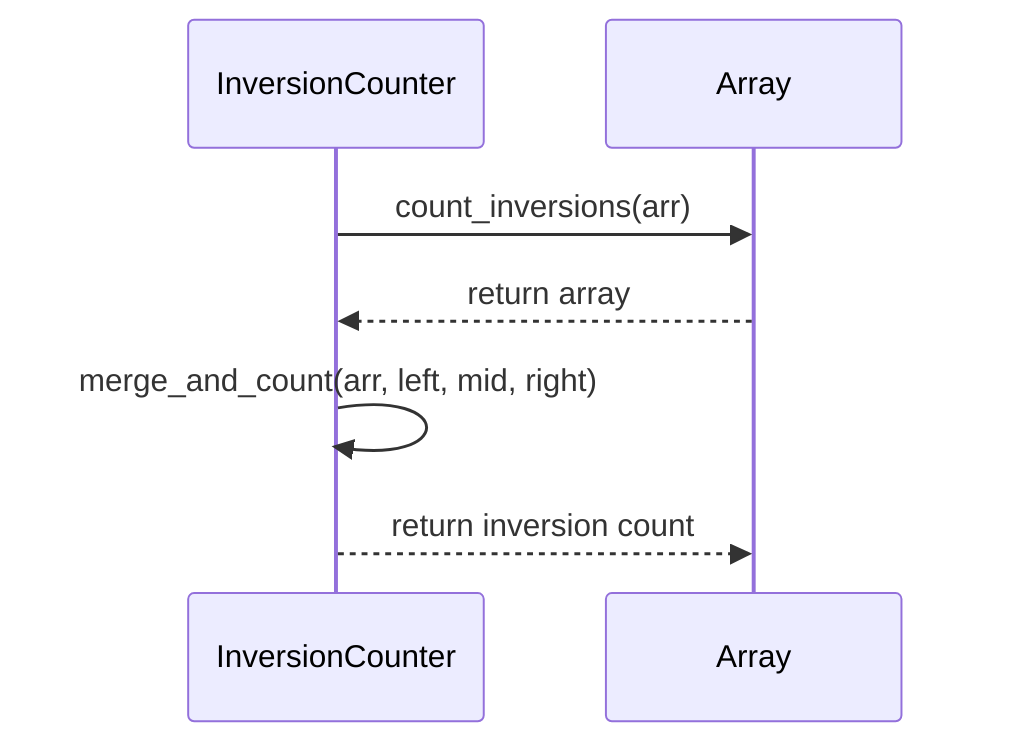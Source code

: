 sequenceDiagram
    participant IC as InversionCounter
    participant A as Array
    IC->>A: count_inversions(arr)
    A-->>IC: return array
    IC->>IC: merge_and_count(arr, left, mid, right)
    IC-->>A: return inversion count